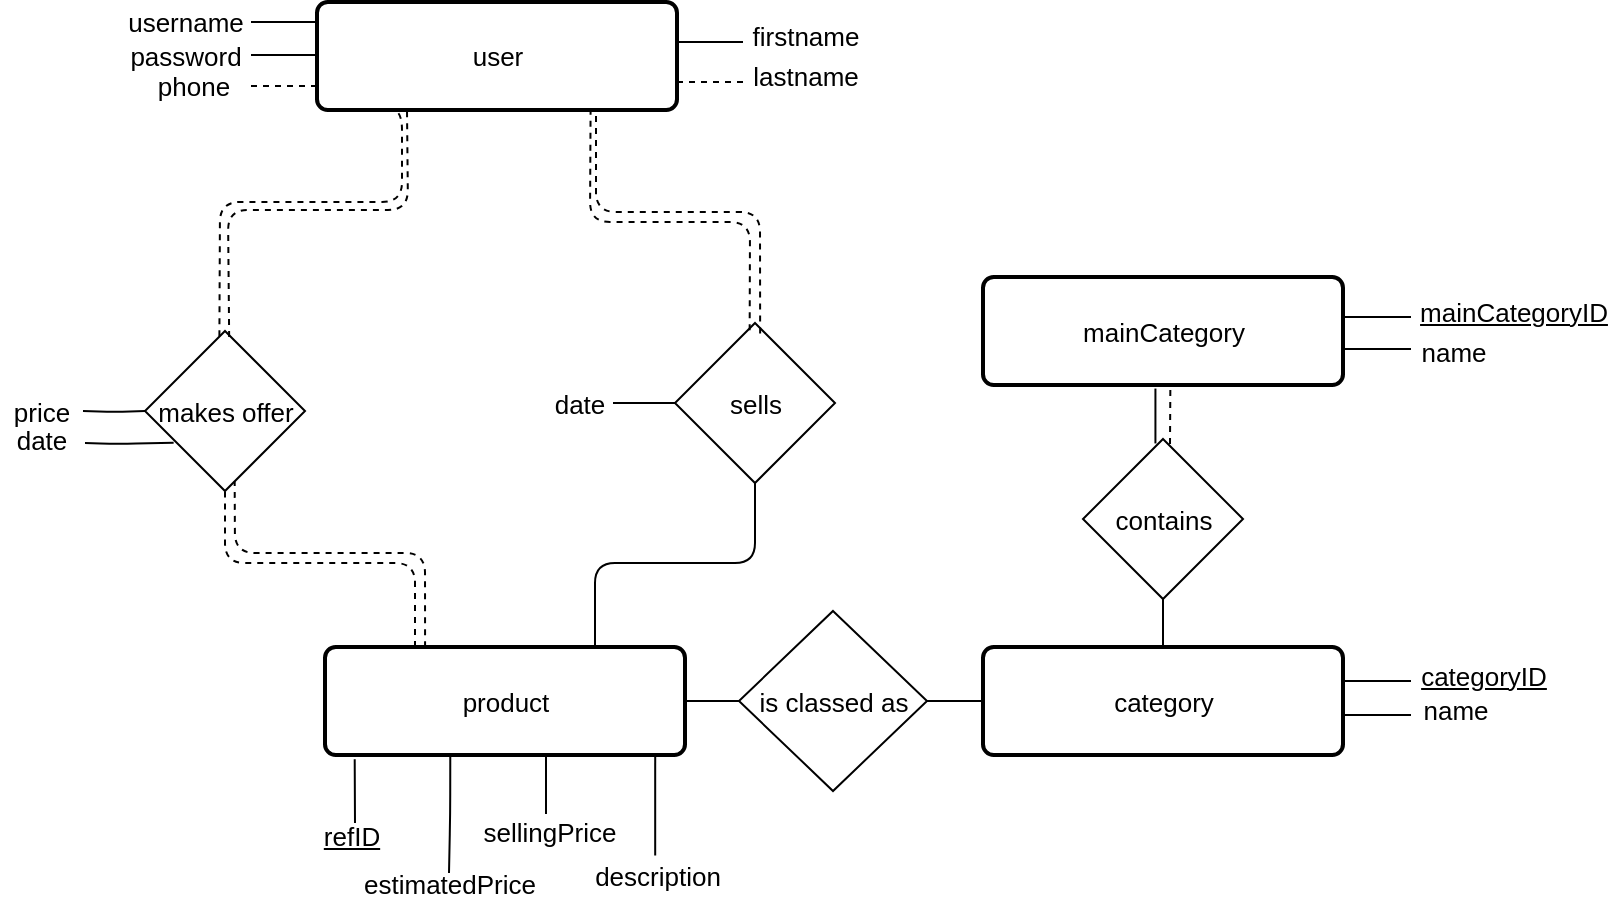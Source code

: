<mxfile version="10.5.9" type="github"><diagram id="YgW9Uo002BW49C1mTIR7" name="Page-1"><mxGraphModel dx="1640" dy="899" grid="1" gridSize="10" guides="1" tooltips="1" connect="1" arrows="1" fold="1" page="1" pageScale="1" pageWidth="827" pageHeight="1169" math="0" shadow="0"><root><mxCell id="0"/><mxCell id="1" parent="0"/><mxCell id="ROxcMtPPsgrJb8zzwZX4-46" value="product&lt;br style=&quot;font-size: 13px;&quot;&gt;" style="strokeWidth=2;rounded=1;arcSize=10;whiteSpace=wrap;html=1;align=center;fontSize=13;" parent="1" vertex="1"><mxGeometry x="241.5" y="492.5" width="180" height="54" as="geometry"/></mxCell><mxCell id="ROxcMtPPsgrJb8zzwZX4-48" value="category&lt;br style=&quot;font-size: 13px;&quot;&gt;" style="strokeWidth=2;rounded=1;arcSize=10;whiteSpace=wrap;html=1;align=center;fontSize=13;" parent="1" vertex="1"><mxGeometry x="570.5" y="492.5" width="180" height="54" as="geometry"/></mxCell><mxCell id="ROxcMtPPsgrJb8zzwZX4-49" value="mainCategory&lt;br style=&quot;font-size: 13px;&quot;&gt;" style="strokeWidth=2;rounded=1;arcSize=10;whiteSpace=wrap;html=1;align=center;fontSize=13;" parent="1" vertex="1"><mxGeometry x="570.5" y="307.5" width="180" height="54" as="geometry"/></mxCell><mxCell id="ROxcMtPPsgrJb8zzwZX4-50" value="user" style="strokeWidth=2;rounded=1;arcSize=10;whiteSpace=wrap;html=1;align=center;fontSize=13;" parent="1" vertex="1"><mxGeometry x="237.5" y="170" width="180" height="54" as="geometry"/></mxCell><mxCell id="ROxcMtPPsgrJb8zzwZX4-53" value="" style="endArrow=none;html=1;edgeStyle=orthogonalEdgeStyle;fontSize=13;fontColor=none;" parent="1" edge="1"><mxGeometry relative="1" as="geometry"><mxPoint x="204.5" y="180" as="sourcePoint"/><mxPoint x="237.5" y="180" as="targetPoint"/></mxGeometry></mxCell><mxCell id="ROxcMtPPsgrJb8zzwZX4-56" value="" style="endArrow=none;html=1;edgeStyle=orthogonalEdgeStyle;fontSize=13;fontColor=none;" parent="1" edge="1"><mxGeometry relative="1" as="geometry"><mxPoint x="204.5" y="196.5" as="sourcePoint"/><mxPoint x="237.5" y="196.5" as="targetPoint"/></mxGeometry></mxCell><mxCell id="ROxcMtPPsgrJb8zzwZX4-57" value="" style="endArrow=none;html=1;edgeStyle=orthogonalEdgeStyle;fontSize=13;fontColor=none;dashed=1;" parent="1" edge="1"><mxGeometry relative="1" as="geometry"><mxPoint x="204.5" y="212" as="sourcePoint"/><mxPoint x="237.5" y="212" as="targetPoint"/></mxGeometry></mxCell><mxCell id="ROxcMtPPsgrJb8zzwZX4-58" value="" style="endArrow=none;html=1;edgeStyle=orthogonalEdgeStyle;fontSize=13;fontColor=none;" parent="1" edge="1"><mxGeometry relative="1" as="geometry"><mxPoint x="417.5" y="190" as="sourcePoint"/><mxPoint x="450.5" y="190" as="targetPoint"/></mxGeometry></mxCell><mxCell id="ROxcMtPPsgrJb8zzwZX4-59" value="" style="endArrow=none;html=1;edgeStyle=orthogonalEdgeStyle;fontSize=13;fontColor=none;dashed=1;" parent="1" edge="1"><mxGeometry relative="1" as="geometry"><mxPoint x="417.5" y="210" as="sourcePoint"/><mxPoint x="450.5" y="210" as="targetPoint"/></mxGeometry></mxCell><mxCell id="ROxcMtPPsgrJb8zzwZX4-60" value="username" style="text;html=1;strokeColor=none;fillColor=none;align=center;verticalAlign=middle;whiteSpace=wrap;rounded=0;fontSize=13;fontColor=none;" parent="1" vertex="1"><mxGeometry x="151.5" y="170.214" width="40" height="20" as="geometry"/></mxCell><mxCell id="ROxcMtPPsgrJb8zzwZX4-63" value="password" style="text;html=1;strokeColor=none;fillColor=none;align=center;verticalAlign=middle;whiteSpace=wrap;rounded=0;fontSize=13;fontColor=none;" parent="1" vertex="1"><mxGeometry x="151.5" y="187.214" width="40" height="20" as="geometry"/></mxCell><mxCell id="ROxcMtPPsgrJb8zzwZX4-64" value="phone" style="text;html=1;strokeColor=none;fillColor=none;align=center;verticalAlign=middle;whiteSpace=wrap;rounded=0;fontSize=13;fontColor=none;" parent="1" vertex="1"><mxGeometry x="155.5" y="202.214" width="40" height="20" as="geometry"/></mxCell><mxCell id="ROxcMtPPsgrJb8zzwZX4-65" value="firstname" style="text;html=1;strokeColor=none;fillColor=none;align=center;verticalAlign=middle;whiteSpace=wrap;rounded=0;fontSize=13;fontColor=none;" parent="1" vertex="1"><mxGeometry x="461.5" y="177.214" width="40" height="20" as="geometry"/></mxCell><mxCell id="ROxcMtPPsgrJb8zzwZX4-66" value="lastname" style="text;html=1;strokeColor=none;fillColor=none;align=center;verticalAlign=middle;whiteSpace=wrap;rounded=0;fontSize=13;fontColor=none;" parent="1" vertex="1"><mxGeometry x="461.5" y="197.214" width="40" height="20" as="geometry"/></mxCell><mxCell id="ROxcMtPPsgrJb8zzwZX4-72" value="makes offer" style="rhombus;whiteSpace=wrap;html=1;fontSize=13;fontColor=none;" parent="1" vertex="1"><mxGeometry x="151.5" y="334.5" width="80" height="80" as="geometry"/></mxCell><mxCell id="ROxcMtPPsgrJb8zzwZX4-75" value="is classed as" style="rhombus;whiteSpace=wrap;html=1;fontSize=13;fontColor=none;" parent="1" vertex="1"><mxGeometry x="448.5" y="474.5" width="94" height="90" as="geometry"/></mxCell><mxCell id="ROxcMtPPsgrJb8zzwZX4-76" value="sells" style="rhombus;whiteSpace=wrap;html=1;fontSize=13;fontColor=none;" parent="1" vertex="1"><mxGeometry x="416.5" y="330.5" width="80" height="80" as="geometry"/></mxCell><mxCell id="ROxcMtPPsgrJb8zzwZX4-77" value="contains" style="rhombus;whiteSpace=wrap;html=1;fontSize=13;fontColor=none;" parent="1" vertex="1"><mxGeometry x="620.5" y="388.5" width="80" height="80" as="geometry"/></mxCell><mxCell id="ROxcMtPPsgrJb8zzwZX4-78" value="" style="endArrow=none;html=1;fontSize=13;fontColor=none;exitX=0.465;exitY=0.033;exitDx=0;exitDy=0;exitPerimeter=0;dashed=1;" parent="1" source="ROxcMtPPsgrJb8zzwZX4-72" edge="1" target="ROxcMtPPsgrJb8zzwZX4-50"><mxGeometry width="50" height="50" relative="1" as="geometry"><mxPoint x="186.714" y="336.571" as="sourcePoint"/><mxPoint x="188.683" y="271.5" as="targetPoint"/><Array as="points"><mxPoint x="189" y="270"/><mxPoint x="280" y="270"/><mxPoint x="280" y="224"/><mxPoint x="270" y="224"/></Array></mxGeometry></mxCell><mxCell id="ROxcMtPPsgrJb8zzwZX4-79" value="" style="endArrow=none;html=1;fontSize=13;fontColor=none;exitX=0.25;exitY=0;exitDx=0;exitDy=0;entryX=0.5;entryY=1;entryDx=0;entryDy=0;dashed=1;" parent="1" source="ROxcMtPPsgrJb8zzwZX4-46" target="ROxcMtPPsgrJb8zzwZX4-72" edge="1"><mxGeometry width="50" height="50" relative="1" as="geometry"><mxPoint x="191.5" y="473.5" as="sourcePoint"/><mxPoint x="191.5" y="430.5" as="targetPoint"/><Array as="points"><mxPoint x="286.5" y="450.5"/><mxPoint x="191.5" y="450.5"/></Array></mxGeometry></mxCell><mxCell id="ROxcMtPPsgrJb8zzwZX4-82" value="" style="endArrow=none;html=1;fontSize=13;fontColor=none;exitX=0.75;exitY=0;exitDx=0;exitDy=0;entryX=0.5;entryY=1;entryDx=0;entryDy=0;" parent="1" source="ROxcMtPPsgrJb8zzwZX4-46" target="ROxcMtPPsgrJb8zzwZX4-76" edge="1"><mxGeometry width="50" height="50" relative="1" as="geometry"><mxPoint x="455.5" y="468.5" as="sourcePoint"/><mxPoint x="458.5" y="420.5" as="targetPoint"/><Array as="points"><mxPoint x="376.5" y="450.5"/><mxPoint x="456.5" y="450.5"/></Array></mxGeometry></mxCell><mxCell id="aD2Go6PoSINNlVchVnyg-1" value="" style="endArrow=none;html=1;fontSize=13;fontColor=none;entryX=0.5;entryY=1;entryDx=0;entryDy=0;exitX=0.5;exitY=0;exitDx=0;exitDy=0;" parent="1" edge="1"><mxGeometry width="50" height="50" relative="1" as="geometry"><mxPoint x="656.714" y="390.714" as="sourcePoint"/><mxPoint x="656.714" y="363.286" as="targetPoint"/></mxGeometry></mxCell><mxCell id="aD2Go6PoSINNlVchVnyg-2" value="" style="endArrow=none;html=1;fontSize=13;fontColor=none;exitX=0.5;exitY=0;exitDx=0;exitDy=0;entryX=0.5;entryY=1;entryDx=0;entryDy=0;" parent="1" source="ROxcMtPPsgrJb8zzwZX4-48" target="ROxcMtPPsgrJb8zzwZX4-77" edge="1"><mxGeometry width="50" height="50" relative="1" as="geometry"><mxPoint x="698.5" y="480.5" as="sourcePoint"/><mxPoint x="670" y="470" as="targetPoint"/></mxGeometry></mxCell><mxCell id="aD2Go6PoSINNlVchVnyg-3" value="" style="endArrow=none;html=1;fontSize=13;fontColor=none;entryX=1;entryY=0.5;entryDx=0;entryDy=0;exitX=0;exitY=0.5;exitDx=0;exitDy=0;" parent="1" source="ROxcMtPPsgrJb8zzwZX4-75" target="ROxcMtPPsgrJb8zzwZX4-46" edge="1"><mxGeometry width="50" height="50" relative="1" as="geometry"><mxPoint x="444.5" y="581" as="sourcePoint"/><mxPoint x="443.5" y="522" as="targetPoint"/></mxGeometry></mxCell><mxCell id="aD2Go6PoSINNlVchVnyg-4" value="" style="endArrow=none;html=1;fontSize=13;fontColor=none;exitX=0;exitY=0.5;exitDx=0;exitDy=0;entryX=1;entryY=0.5;entryDx=0;entryDy=0;" parent="1" source="ROxcMtPPsgrJb8zzwZX4-48" target="ROxcMtPPsgrJb8zzwZX4-75" edge="1"><mxGeometry width="50" height="50" relative="1" as="geometry"><mxPoint x="571.5" y="522.5" as="sourcePoint"/><mxPoint x="550" y="510" as="targetPoint"/></mxGeometry></mxCell><mxCell id="aD2Go6PoSINNlVchVnyg-5" value="" style="endArrow=none;html=1;edgeStyle=orthogonalEdgeStyle;fontSize=13;fontColor=none;" parent="1" edge="1"><mxGeometry relative="1" as="geometry"><mxPoint x="751.5" y="327.5" as="sourcePoint"/><mxPoint x="784.5" y="327.5" as="targetPoint"/></mxGeometry></mxCell><mxCell id="aD2Go6PoSINNlVchVnyg-6" value="mainCategoryID" style="text;html=1;strokeColor=none;fillColor=none;align=center;verticalAlign=middle;whiteSpace=wrap;rounded=0;fontSize=13;fontColor=none;fontStyle=4" parent="1" vertex="1"><mxGeometry x="815.5" y="314.714" width="40" height="20" as="geometry"/></mxCell><mxCell id="aD2Go6PoSINNlVchVnyg-7" value="" style="endArrow=none;html=1;edgeStyle=orthogonalEdgeStyle;fontSize=13;fontColor=none;" parent="1" edge="1"><mxGeometry relative="1" as="geometry"><mxPoint x="751.5" y="343.5" as="sourcePoint"/><mxPoint x="784.5" y="343.5" as="targetPoint"/></mxGeometry></mxCell><mxCell id="aD2Go6PoSINNlVchVnyg-8" value="name" style="text;html=1;strokeColor=none;fillColor=none;align=center;verticalAlign=middle;whiteSpace=wrap;rounded=0;fontSize=13;fontColor=none;fontStyle=0" parent="1" vertex="1"><mxGeometry x="786" y="334.714" width="40" height="20" as="geometry"/></mxCell><mxCell id="aD2Go6PoSINNlVchVnyg-9" value="" style="endArrow=none;html=1;edgeStyle=orthogonalEdgeStyle;fontSize=13;fontColor=none;" parent="1" edge="1"><mxGeometry relative="1" as="geometry"><mxPoint x="751.5" y="509.5" as="sourcePoint"/><mxPoint x="784.5" y="509.5" as="targetPoint"/></mxGeometry></mxCell><mxCell id="aD2Go6PoSINNlVchVnyg-10" value="categoryID" style="text;html=1;strokeColor=none;fillColor=none;align=center;verticalAlign=middle;whiteSpace=wrap;rounded=0;fontSize=13;fontColor=none;fontStyle=4" parent="1" vertex="1"><mxGeometry x="800.5" y="496.714" width="40" height="20" as="geometry"/></mxCell><mxCell id="aD2Go6PoSINNlVchVnyg-11" value="" style="endArrow=none;html=1;edgeStyle=orthogonalEdgeStyle;fontSize=13;fontColor=none;" parent="1" edge="1"><mxGeometry relative="1" as="geometry"><mxPoint x="751.5" y="526.5" as="sourcePoint"/><mxPoint x="784.5" y="526.5" as="targetPoint"/></mxGeometry></mxCell><mxCell id="aD2Go6PoSINNlVchVnyg-12" value="name" style="text;html=1;strokeColor=none;fillColor=none;align=center;verticalAlign=middle;whiteSpace=wrap;rounded=0;fontSize=13;fontColor=none;fontStyle=0" parent="1" vertex="1"><mxGeometry x="786.5" y="513.714" width="40" height="20" as="geometry"/></mxCell><mxCell id="aD2Go6PoSINNlVchVnyg-15" value="" style="endArrow=none;html=1;edgeStyle=orthogonalEdgeStyle;fontSize=13;fontColor=none;exitX=0.25;exitY=1;exitDx=0;exitDy=0;" parent="1" edge="1"><mxGeometry relative="1" as="geometry"><mxPoint x="256.357" y="548.643" as="sourcePoint"/><mxPoint x="256.5" y="580.5" as="targetPoint"/><Array as="points"><mxPoint x="256.5" y="560.5"/><mxPoint x="256.5" y="560.5"/></Array></mxGeometry></mxCell><mxCell id="aD2Go6PoSINNlVchVnyg-16" value="&lt;u style=&quot;font-size: 13px;&quot;&gt;refID&lt;/u&gt;" style="text;html=1;strokeColor=none;fillColor=none;align=center;verticalAlign=middle;whiteSpace=wrap;rounded=0;fontSize=13;fontColor=none;" parent="1" vertex="1"><mxGeometry x="235" y="576.714" width="40" height="20" as="geometry"/></mxCell><mxCell id="aD2Go6PoSINNlVchVnyg-18" value="" style="endArrow=none;html=1;edgeStyle=orthogonalEdgeStyle;fontSize=13;fontColor=none;exitX=0.348;exitY=1.006;exitDx=0;exitDy=0;exitPerimeter=0;" parent="1" source="ROxcMtPPsgrJb8zzwZX4-46" edge="1"><mxGeometry relative="1" as="geometry"><mxPoint x="303.5" y="562.5" as="sourcePoint"/><mxPoint x="303.5" y="605.5" as="targetPoint"/><Array as="points"/></mxGeometry></mxCell><mxCell id="aD2Go6PoSINNlVchVnyg-19" value="&lt;span style=&quot;font-size: 13px;&quot;&gt;estimatedPrice&lt;/span&gt;" style="text;html=1;strokeColor=none;fillColor=none;align=center;verticalAlign=middle;whiteSpace=wrap;rounded=0;fontSize=13;fontColor=none;fontStyle=0" parent="1" vertex="1"><mxGeometry x="283.5" y="600.714" width="40" height="20" as="geometry"/></mxCell><mxCell id="aD2Go6PoSINNlVchVnyg-20" value="" style="endArrow=none;html=1;edgeStyle=orthogonalEdgeStyle;fontSize=13;fontColor=none;" parent="1" edge="1"><mxGeometry relative="1" as="geometry"><mxPoint x="352" y="547" as="sourcePoint"/><mxPoint x="352" y="576" as="targetPoint"/><Array as="points"><mxPoint x="352" y="570"/><mxPoint x="352" y="570"/></Array></mxGeometry></mxCell><mxCell id="aD2Go6PoSINNlVchVnyg-21" value="&lt;span style=&quot;font-size: 13px;&quot;&gt;sellingPrice&lt;/span&gt;" style="text;html=1;strokeColor=none;fillColor=none;align=center;verticalAlign=middle;whiteSpace=wrap;rounded=0;fontSize=13;fontColor=none;fontStyle=0" parent="1" vertex="1"><mxGeometry x="334" y="574.714" width="40" height="20" as="geometry"/></mxCell><mxCell id="aD2Go6PoSINNlVchVnyg-24" value="" style="endArrow=none;html=1;edgeStyle=orthogonalEdgeStyle;fontSize=13;fontColor=none;entryX=0;entryY=0.5;entryDx=0;entryDy=0;" parent="1" target="ROxcMtPPsgrJb8zzwZX4-72" edge="1"><mxGeometry relative="1" as="geometry"><mxPoint x="120.5" y="374.5" as="sourcePoint"/><mxPoint x="148.5" y="370.5" as="targetPoint"/></mxGeometry></mxCell><mxCell id="aD2Go6PoSINNlVchVnyg-25" value="&lt;span style=&quot;font-size: 13px;&quot;&gt;price&lt;/span&gt;" style="text;html=1;strokeColor=none;fillColor=none;align=center;verticalAlign=middle;whiteSpace=wrap;rounded=0;fontSize=13;fontColor=none;fontStyle=0" parent="1" vertex="1"><mxGeometry x="79.5" y="364.714" width="40" height="20" as="geometry"/></mxCell><mxCell id="aD2Go6PoSINNlVchVnyg-26" value="" style="endArrow=none;html=1;edgeStyle=orthogonalEdgeStyle;fontSize=13;fontColor=none;entryX=0;entryY=0.5;entryDx=0;entryDy=0;" parent="1" edge="1"><mxGeometry relative="1" as="geometry"><mxPoint x="385.5" y="370.5" as="sourcePoint"/><mxPoint x="416.5" y="370.5" as="targetPoint"/></mxGeometry></mxCell><mxCell id="aD2Go6PoSINNlVchVnyg-27" value="&lt;span style=&quot;font-size: 13px;&quot;&gt;date&lt;/span&gt;" style="text;html=1;strokeColor=none;fillColor=none;align=center;verticalAlign=middle;whiteSpace=wrap;rounded=0;fontSize=13;fontColor=none;fontStyle=0" parent="1" vertex="1"><mxGeometry x="348.5" y="360.714" width="40" height="20" as="geometry"/></mxCell><mxCell id="aD2Go6PoSINNlVchVnyg-28" value="" style="endArrow=none;html=1;edgeStyle=orthogonalEdgeStyle;fontSize=13;fontColor=none;entryX=0.179;entryY=0.699;entryDx=0;entryDy=0;entryPerimeter=0;" parent="1" target="ROxcMtPPsgrJb8zzwZX4-72" edge="1"><mxGeometry relative="1" as="geometry"><mxPoint x="121.5" y="390.5" as="sourcePoint"/><mxPoint x="152.5" y="390.5" as="targetPoint"/></mxGeometry></mxCell><mxCell id="aD2Go6PoSINNlVchVnyg-29" value="&lt;span style=&quot;font-size: 13px;&quot;&gt;date&lt;/span&gt;" style="text;html=1;strokeColor=none;fillColor=none;align=center;verticalAlign=middle;whiteSpace=wrap;rounded=0;fontSize=13;fontColor=none;fontStyle=0" parent="1" vertex="1"><mxGeometry x="79.5" y="378.714" width="40" height="20" as="geometry"/></mxCell><mxCell id="aD2Go6PoSINNlVchVnyg-31" value="" style="endArrow=none;html=1;fontSize=13;fontColor=none;exitX=0.526;exitY=0.037;exitDx=0;exitDy=0;exitPerimeter=0;dashed=1;entryX=0.25;entryY=1;entryDx=0;entryDy=0;" parent="1" edge="1" target="ROxcMtPPsgrJb8zzwZX4-50" source="ROxcMtPPsgrJb8zzwZX4-72"><mxGeometry width="50" height="50" relative="1" as="geometry"><mxPoint x="192.857" y="330.952" as="sourcePoint"/><mxPoint x="281.444" y="218.111" as="targetPoint"/><Array as="points"><mxPoint x="193" y="274"/><mxPoint x="283" y="274"/></Array></mxGeometry></mxCell><mxCell id="aD2Go6PoSINNlVchVnyg-32" value="" style="endArrow=none;html=1;fontSize=13;fontColor=none;exitX=0.465;exitY=0.033;exitDx=0;exitDy=0;exitPerimeter=0;dashed=1;entryX=0.76;entryY=0.976;entryDx=0;entryDy=0;entryPerimeter=0;" parent="1" edge="1" target="ROxcMtPPsgrJb8zzwZX4-50"><mxGeometry width="50" height="50" relative="1" as="geometry"><mxPoint x="453.833" y="334.167" as="sourcePoint"/><mxPoint x="453.683" y="268.5" as="targetPoint"/><Array as="points"><mxPoint x="454" y="280"/><mxPoint x="374" y="280"/></Array></mxGeometry></mxCell><mxCell id="aD2Go6PoSINNlVchVnyg-33" value="" style="endArrow=none;html=1;fontSize=13;fontColor=none;dashed=1;entryX=0.787;entryY=0.984;entryDx=0;entryDy=0;entryPerimeter=0;exitX=0.556;exitY=0.065;exitDx=0;exitDy=0;exitPerimeter=0;" parent="1" edge="1"><mxGeometry width="50" height="50" relative="1" as="geometry"><mxPoint x="459.069" y="335.759" as="sourcePoint"/><mxPoint x="377" y="223.345" as="targetPoint"/><Array as="points"><mxPoint x="459" y="275"/><mxPoint x="377" y="275"/></Array></mxGeometry></mxCell><mxCell id="aD2Go6PoSINNlVchVnyg-34" value="" style="endArrow=none;html=1;fontSize=13;fontColor=none;entryX=0.5;entryY=1;entryDx=0;entryDy=0;dashed=1;exitX=0.278;exitY=0.003;exitDx=0;exitDy=0;exitPerimeter=0;" parent="1" source="ROxcMtPPsgrJb8zzwZX4-46" edge="1"><mxGeometry width="50" height="50" relative="1" as="geometry"><mxPoint x="292" y="487" as="sourcePoint"/><mxPoint x="196.333" y="409.667" as="targetPoint"/><Array as="points"><mxPoint x="291.5" y="445.5"/><mxPoint x="196.5" y="445.5"/></Array></mxGeometry></mxCell><mxCell id="aD2Go6PoSINNlVchVnyg-35" value="" style="endArrow=none;html=1;fontSize=13;fontColor=none;dashed=1;" parent="1" edge="1"><mxGeometry width="50" height="50" relative="1" as="geometry"><mxPoint x="664" y="391" as="sourcePoint"/><mxPoint x="664.183" y="361.5" as="targetPoint"/></mxGeometry></mxCell><mxCell id="7THe7Lnc7ptEvgoUfqfe-1" value="" style="endArrow=none;html=1;edgeStyle=orthogonalEdgeStyle;fontSize=13;fontColor=none;entryX=0.5;entryY=0;entryDx=0;entryDy=0;" parent="1" target="7THe7Lnc7ptEvgoUfqfe-2" edge="1"><mxGeometry relative="1" as="geometry"><mxPoint x="406.603" y="546.793" as="sourcePoint"/><mxPoint x="407" y="590" as="targetPoint"/><Array as="points"><mxPoint x="407" y="596"/></Array></mxGeometry></mxCell><mxCell id="7THe7Lnc7ptEvgoUfqfe-2" value="&lt;span style=&quot;font-size: 13px&quot;&gt;description&lt;/span&gt;" style="text;html=1;strokeColor=none;fillColor=none;align=center;verticalAlign=middle;whiteSpace=wrap;rounded=0;fontSize=13;fontColor=none;fontStyle=0" parent="1" vertex="1"><mxGeometry x="387.5" y="596.714" width="40" height="20" as="geometry"/></mxCell></root></mxGraphModel></diagram></mxfile>